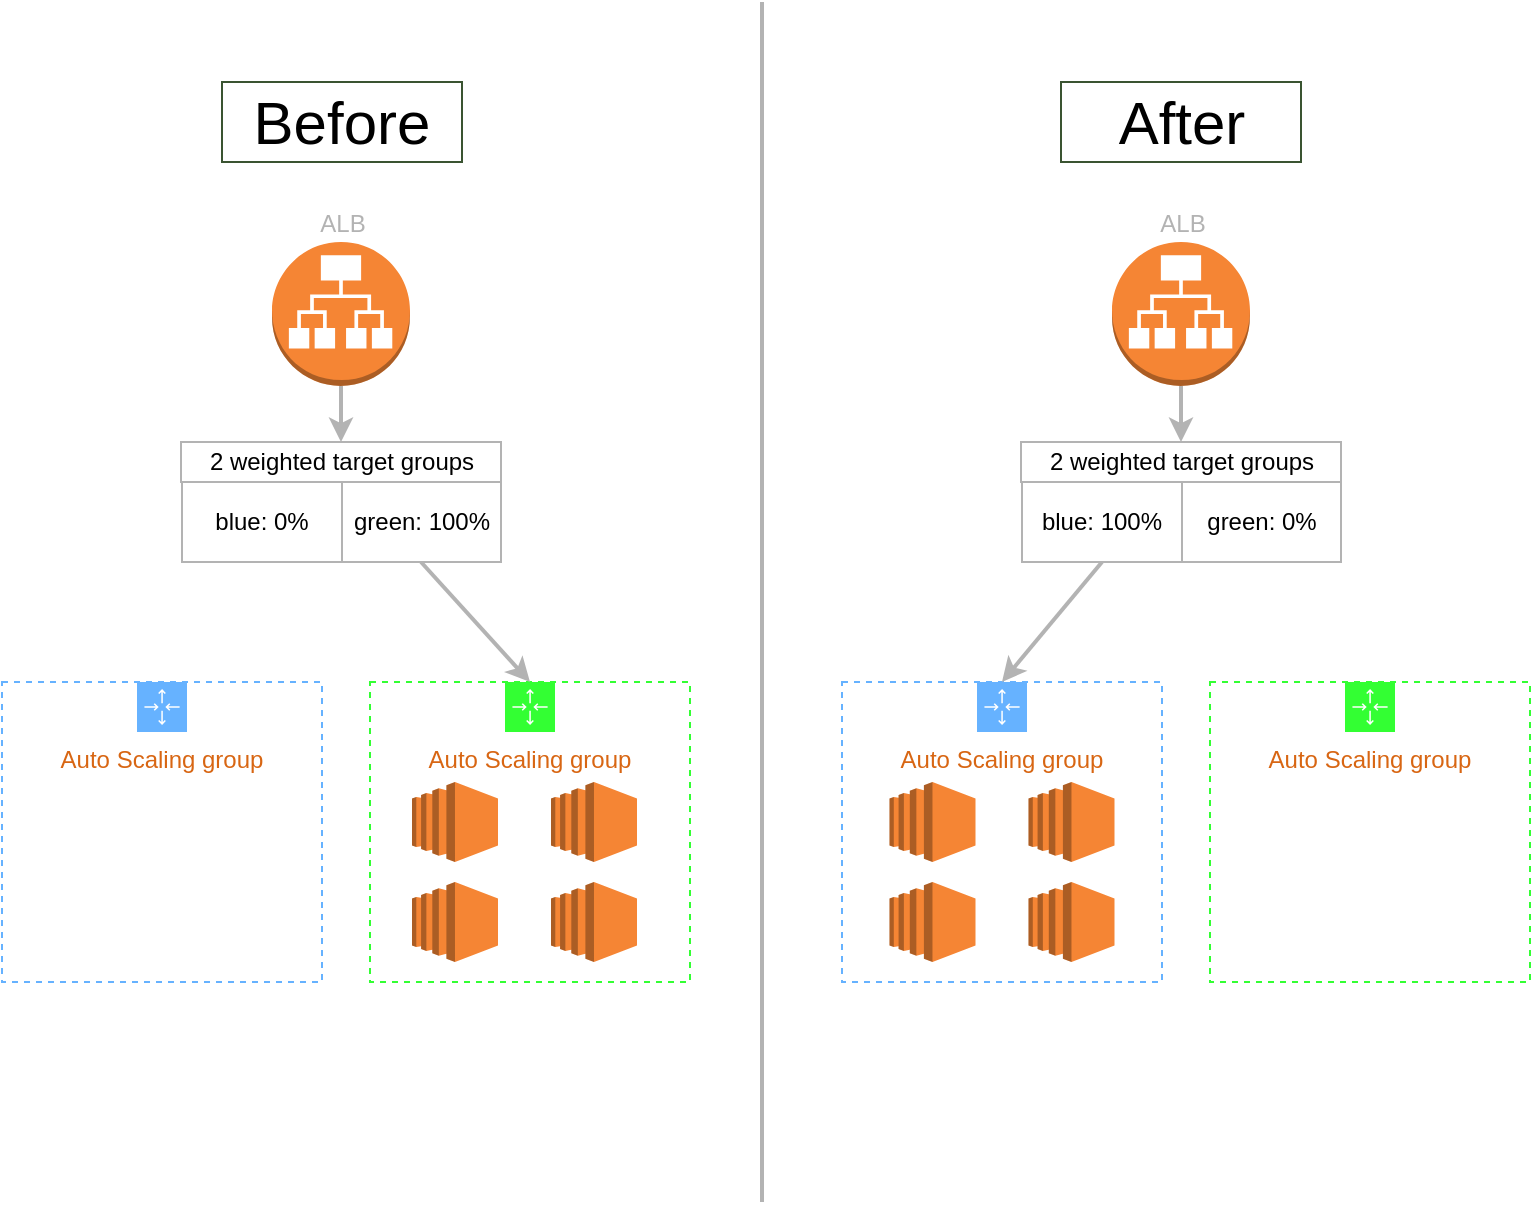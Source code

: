 <mxfile>
    <diagram id="QrEdgHvz3FeCDnvsmf-t" name="ページ1">
        <mxGraphModel dx="1027" dy="920" grid="1" gridSize="10" guides="1" tooltips="1" connect="1" arrows="1" fold="1" page="1" pageScale="1" pageWidth="827" pageHeight="1169" math="0" shadow="0">
            <root>
                <mxCell id="0"/>
                <mxCell id="1" parent="0"/>
                <mxCell id="5" value="Auto Scaling group" style="points=[[0,0],[0.25,0],[0.5,0],[0.75,0],[1,0],[1,0.25],[1,0.5],[1,0.75],[1,1],[0.75,1],[0.5,1],[0.25,1],[0,1],[0,0.75],[0,0.5],[0,0.25]];outlineConnect=0;gradientColor=none;html=1;whiteSpace=wrap;fontSize=12;fontStyle=0;container=1;pointerEvents=0;collapsible=0;recursiveResize=0;shape=mxgraph.aws4.groupCenter;grIcon=mxgraph.aws4.group_auto_scaling_group;grStroke=1;strokeColor=#66B2FF;fillColor=none;verticalAlign=top;align=center;fontColor=#D86613;dashed=1;spacingTop=25;" vertex="1" parent="1">
                    <mxGeometry x="40" y="380" width="160" height="150" as="geometry"/>
                </mxCell>
                <mxCell id="7" value="Auto Scaling group" style="points=[[0,0],[0.25,0],[0.5,0],[0.75,0],[1,0],[1,0.25],[1,0.5],[1,0.75],[1,1],[0.75,1],[0.5,1],[0.25,1],[0,1],[0,0.75],[0,0.5],[0,0.25]];outlineConnect=0;gradientColor=none;html=1;whiteSpace=wrap;fontSize=12;fontStyle=0;container=1;pointerEvents=0;collapsible=0;recursiveResize=0;shape=mxgraph.aws4.groupCenter;grIcon=mxgraph.aws4.group_auto_scaling_group;grStroke=1;strokeColor=#33FF33;fillColor=none;verticalAlign=top;align=center;fontColor=#D86613;dashed=1;spacingTop=25;" vertex="1" parent="1">
                    <mxGeometry x="224" y="380" width="160" height="150" as="geometry"/>
                </mxCell>
                <mxCell id="8" value="" style="outlineConnect=0;dashed=0;verticalLabelPosition=bottom;verticalAlign=top;align=center;html=1;shape=mxgraph.aws3.ec2;fillColor=#F58534;gradientColor=none;" vertex="1" parent="7">
                    <mxGeometry x="21" y="50" width="43" height="40" as="geometry"/>
                </mxCell>
                <mxCell id="9" value="" style="outlineConnect=0;dashed=0;verticalLabelPosition=bottom;verticalAlign=top;align=center;html=1;shape=mxgraph.aws3.ec2;fillColor=#F58534;gradientColor=none;" vertex="1" parent="7">
                    <mxGeometry x="90.5" y="50" width="43" height="40" as="geometry"/>
                </mxCell>
                <mxCell id="10" value="" style="outlineConnect=0;dashed=0;verticalLabelPosition=bottom;verticalAlign=top;align=center;html=1;shape=mxgraph.aws3.ec2;fillColor=#F58534;gradientColor=none;" vertex="1" parent="7">
                    <mxGeometry x="21" y="100" width="43" height="40" as="geometry"/>
                </mxCell>
                <mxCell id="11" value="" style="outlineConnect=0;dashed=0;verticalLabelPosition=bottom;verticalAlign=top;align=center;html=1;shape=mxgraph.aws3.ec2;fillColor=#F58534;gradientColor=none;" vertex="1" parent="7">
                    <mxGeometry x="90.5" y="100" width="43" height="40" as="geometry"/>
                </mxCell>
                <mxCell id="15" value="" style="endArrow=classic;html=1;entryX=0.5;entryY=0;entryDx=0;entryDy=0;strokeWidth=2;exitX=0.5;exitY=1;exitDx=0;exitDy=0;strokeColor=#B3B3B3;" edge="1" parent="1" source="21" target="7">
                    <mxGeometry width="50" height="50" relative="1" as="geometry">
                        <mxPoint x="209.5" y="360" as="sourcePoint"/>
                        <mxPoint x="279.5" y="270" as="targetPoint"/>
                    </mxGeometry>
                </mxCell>
                <mxCell id="17" value="2 weighted target groups" style="rounded=0;whiteSpace=wrap;html=1;strokeColor=#B3B3B3;" vertex="1" parent="1">
                    <mxGeometry x="129.5" y="260" width="160" height="20" as="geometry"/>
                </mxCell>
                <mxCell id="18" value="&lt;font color=&quot;#b3b3b3&quot;&gt;ALB&lt;/font&gt;" style="outlineConnect=0;dashed=0;verticalLabelPosition=top;verticalAlign=bottom;align=center;html=1;shape=mxgraph.aws3.application_load_balancer;fillColor=#F58534;gradientColor=none;horizontal=1;labelPosition=center;" vertex="1" parent="1">
                    <mxGeometry x="175" y="160" width="69" height="72" as="geometry"/>
                </mxCell>
                <mxCell id="19" value="" style="endArrow=classic;html=1;entryX=0.5;entryY=0;entryDx=0;entryDy=0;exitX=0.5;exitY=1;exitDx=0;exitDy=0;strokeWidth=2;exitPerimeter=0;strokeColor=#B3B3B3;" edge="1" parent="1" source="18" target="17">
                    <mxGeometry width="50" height="50" relative="1" as="geometry">
                        <mxPoint x="219.5" y="300" as="sourcePoint"/>
                        <mxPoint x="338.5" y="350" as="targetPoint"/>
                    </mxGeometry>
                </mxCell>
                <mxCell id="21" value="green: 100%" style="rounded=0;whiteSpace=wrap;html=1;strokeColor=#B3B3B3;" vertex="1" parent="1">
                    <mxGeometry x="209.5" y="280" width="80" height="40" as="geometry"/>
                </mxCell>
                <mxCell id="22" value="blue: 0%" style="rounded=0;whiteSpace=wrap;html=1;strokeColor=#B3B3B3;" vertex="1" parent="1">
                    <mxGeometry x="130" y="280" width="80" height="40" as="geometry"/>
                </mxCell>
                <mxCell id="25" value="Auto Scaling group" style="points=[[0,0],[0.25,0],[0.5,0],[0.75,0],[1,0],[1,0.25],[1,0.5],[1,0.75],[1,1],[0.75,1],[0.5,1],[0.25,1],[0,1],[0,0.75],[0,0.5],[0,0.25]];outlineConnect=0;gradientColor=none;html=1;whiteSpace=wrap;fontSize=12;fontStyle=0;container=1;pointerEvents=0;collapsible=0;recursiveResize=0;shape=mxgraph.aws4.groupCenter;grIcon=mxgraph.aws4.group_auto_scaling_group;grStroke=1;strokeColor=#66B2FF;fillColor=none;verticalAlign=top;align=center;fontColor=#D86613;dashed=1;spacingTop=25;" vertex="1" parent="1">
                    <mxGeometry x="460" y="380" width="160" height="150" as="geometry"/>
                </mxCell>
                <mxCell id="37" value="" style="outlineConnect=0;dashed=0;verticalLabelPosition=bottom;verticalAlign=top;align=center;html=1;shape=mxgraph.aws3.ec2;fillColor=#F58534;gradientColor=none;" vertex="1" parent="25">
                    <mxGeometry x="23.75" y="50" width="43" height="40" as="geometry"/>
                </mxCell>
                <mxCell id="38" value="" style="outlineConnect=0;dashed=0;verticalLabelPosition=bottom;verticalAlign=top;align=center;html=1;shape=mxgraph.aws3.ec2;fillColor=#F58534;gradientColor=none;" vertex="1" parent="25">
                    <mxGeometry x="93.25" y="50" width="43" height="40" as="geometry"/>
                </mxCell>
                <mxCell id="39" value="" style="outlineConnect=0;dashed=0;verticalLabelPosition=bottom;verticalAlign=top;align=center;html=1;shape=mxgraph.aws3.ec2;fillColor=#F58534;gradientColor=none;" vertex="1" parent="25">
                    <mxGeometry x="23.75" y="100" width="43" height="40" as="geometry"/>
                </mxCell>
                <mxCell id="40" value="" style="outlineConnect=0;dashed=0;verticalLabelPosition=bottom;verticalAlign=top;align=center;html=1;shape=mxgraph.aws3.ec2;fillColor=#F58534;gradientColor=none;" vertex="1" parent="25">
                    <mxGeometry x="93.25" y="100" width="43" height="40" as="geometry"/>
                </mxCell>
                <mxCell id="26" value="Auto Scaling group" style="points=[[0,0],[0.25,0],[0.5,0],[0.75,0],[1,0],[1,0.25],[1,0.5],[1,0.75],[1,1],[0.75,1],[0.5,1],[0.25,1],[0,1],[0,0.75],[0,0.5],[0,0.25]];outlineConnect=0;gradientColor=none;html=1;whiteSpace=wrap;fontSize=12;fontStyle=0;container=1;pointerEvents=0;collapsible=0;recursiveResize=0;shape=mxgraph.aws4.groupCenter;grIcon=mxgraph.aws4.group_auto_scaling_group;grStroke=1;strokeColor=#33FF33;fillColor=none;verticalAlign=top;align=center;fontColor=#D86613;dashed=1;spacingTop=25;" vertex="1" parent="1">
                    <mxGeometry x="644" y="380" width="160" height="150" as="geometry"/>
                </mxCell>
                <mxCell id="31" value="" style="endArrow=classic;html=1;entryX=0.5;entryY=0;entryDx=0;entryDy=0;strokeWidth=2;exitX=0.5;exitY=1;exitDx=0;exitDy=0;strokeColor=#B3B3B3;" edge="1" parent="1" source="36" target="25">
                    <mxGeometry width="50" height="50" relative="1" as="geometry">
                        <mxPoint x="629.5" y="360" as="sourcePoint"/>
                        <mxPoint x="699.5" y="270" as="targetPoint"/>
                    </mxGeometry>
                </mxCell>
                <mxCell id="32" value="2 weighted target groups" style="rounded=0;whiteSpace=wrap;html=1;strokeColor=#B3B3B3;" vertex="1" parent="1">
                    <mxGeometry x="549.5" y="260" width="160" height="20" as="geometry"/>
                </mxCell>
                <mxCell id="33" value="&lt;font color=&quot;#b3b3b3&quot;&gt;ALB&lt;/font&gt;" style="outlineConnect=0;dashed=0;verticalLabelPosition=top;verticalAlign=bottom;align=center;html=1;shape=mxgraph.aws3.application_load_balancer;fillColor=#F58534;gradientColor=none;horizontal=1;labelPosition=center;" vertex="1" parent="1">
                    <mxGeometry x="595" y="160" width="69" height="72" as="geometry"/>
                </mxCell>
                <mxCell id="34" value="" style="endArrow=classic;html=1;entryX=0.5;entryY=0;entryDx=0;entryDy=0;exitX=0.5;exitY=1;exitDx=0;exitDy=0;strokeWidth=2;exitPerimeter=0;strokeColor=#B3B3B3;" edge="1" parent="1" source="33" target="32">
                    <mxGeometry width="50" height="50" relative="1" as="geometry">
                        <mxPoint x="639.5" y="300" as="sourcePoint"/>
                        <mxPoint x="758.5" y="350" as="targetPoint"/>
                    </mxGeometry>
                </mxCell>
                <mxCell id="35" value="green: 0%" style="rounded=0;whiteSpace=wrap;html=1;strokeColor=#B3B3B3;" vertex="1" parent="1">
                    <mxGeometry x="629.5" y="280" width="80" height="40" as="geometry"/>
                </mxCell>
                <mxCell id="36" value="blue: 100%" style="rounded=0;whiteSpace=wrap;html=1;strokeColor=#B3B3B3;" vertex="1" parent="1">
                    <mxGeometry x="550" y="280" width="80" height="40" as="geometry"/>
                </mxCell>
                <mxCell id="41" value="" style="endArrow=none;html=1;strokeWidth=2;strokeColor=#B3B3B3;" edge="1" parent="1">
                    <mxGeometry width="50" height="50" relative="1" as="geometry">
                        <mxPoint x="420" y="640" as="sourcePoint"/>
                        <mxPoint x="420" y="40" as="targetPoint"/>
                    </mxGeometry>
                </mxCell>
                <mxCell id="42" value="&lt;font&gt;Before&lt;/font&gt;" style="rounded=0;whiteSpace=wrap;html=1;strokeColor=#3A5431;fontSize=30;fillColor=#FFFFFF;fontColor=#000000;" vertex="1" parent="1">
                    <mxGeometry x="150" y="80" width="120" height="40" as="geometry"/>
                </mxCell>
                <mxCell id="43" value="&lt;font&gt;After&lt;/font&gt;" style="rounded=0;whiteSpace=wrap;html=1;strokeColor=#3A5431;fontSize=30;fillColor=#FFFFFF;fontColor=#000000;" vertex="1" parent="1">
                    <mxGeometry x="569.5" y="80" width="120" height="40" as="geometry"/>
                </mxCell>
            </root>
        </mxGraphModel>
    </diagram>
</mxfile>